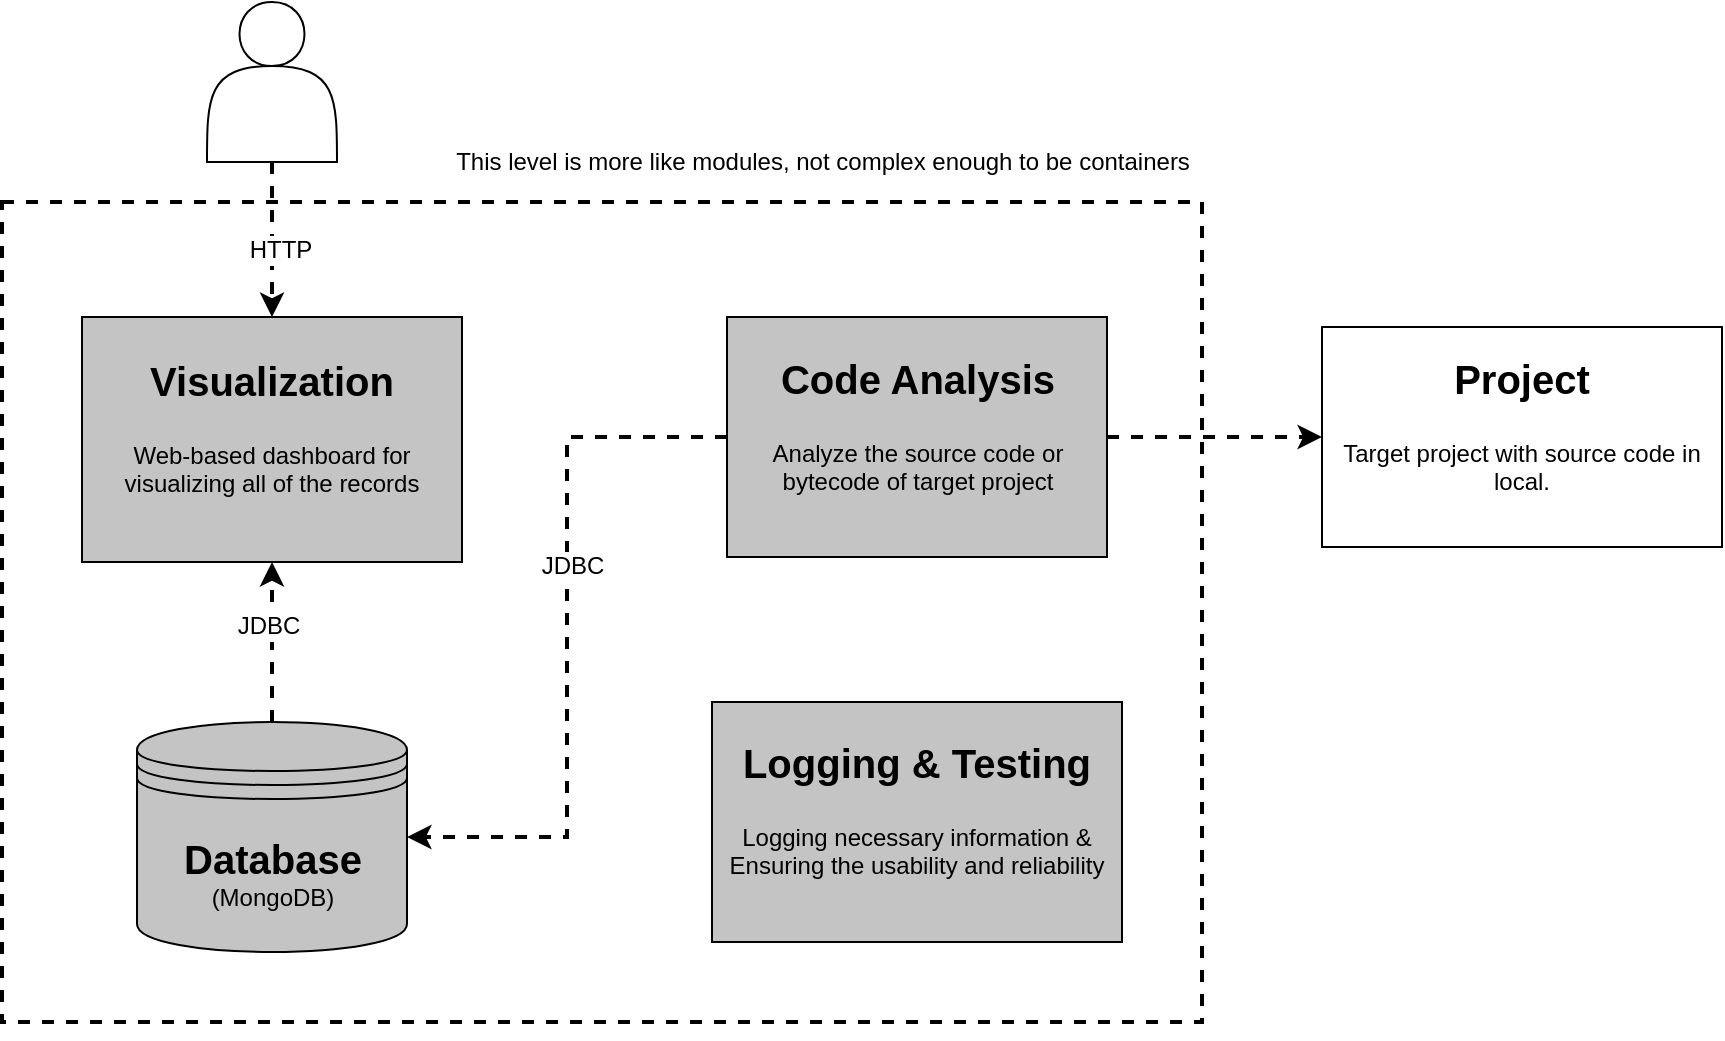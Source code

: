 <mxfile version="13.0.2" classModifier="github">
  <diagram id="dNWjIwWV6qVoutDSILdy" name="Page-1">
    <mxGraphModel dx="1577" dy="843" grid="1" gridSize="10" guides="1" tooltips="1" connect="1" arrows="1" fold="1" page="1" pageScale="1" pageWidth="827" pageHeight="1169" math="0" shadow="0">
      <root>
        <mxCell id="0" />
        <mxCell id="1" parent="0" />
        <mxCell id="BRAPg4JaBt1k5gkRH2IH-35" value="" style="rounded=0;whiteSpace=wrap;html=1;fillColor=none;strokeColor=#000000;strokeWidth=2;shadow=0;fontSize=12;fontColor=#000000;align=center;dashed=1;" vertex="1" parent="1">
          <mxGeometry x="140" y="130" width="600" height="410" as="geometry" />
        </mxCell>
        <mxCell id="BRAPg4JaBt1k5gkRH2IH-32" style="rounded=0;orthogonalLoop=1;jettySize=auto;html=1;exitX=0.5;exitY=1;exitDx=0;exitDy=0;entryX=0.5;entryY=0;entryDx=0;entryDy=0;fontSize=12;fontColor=#000000;dashed=1;strokeWidth=2;" edge="1" parent="1" source="BRAPg4JaBt1k5gkRH2IH-5" target="BRAPg4JaBt1k5gkRH2IH-17">
          <mxGeometry relative="1" as="geometry" />
        </mxCell>
        <mxCell id="BRAPg4JaBt1k5gkRH2IH-38" value="HTTP" style="edgeLabel;html=1;align=center;verticalAlign=middle;resizable=0;points=[];fontSize=12;fontColor=#000000;" vertex="1" connectable="0" parent="BRAPg4JaBt1k5gkRH2IH-32">
          <mxGeometry x="0.14" y="4" relative="1" as="geometry">
            <mxPoint as="offset" />
          </mxGeometry>
        </mxCell>
        <mxCell id="BRAPg4JaBt1k5gkRH2IH-5" value="" style="shape=actor;whiteSpace=wrap;html=1;strokeColor=#000000;" vertex="1" parent="1">
          <mxGeometry x="242.5" y="30" width="65" height="80" as="geometry" />
        </mxCell>
        <mxCell id="BRAPg4JaBt1k5gkRH2IH-27" style="edgeStyle=orthogonalEdgeStyle;rounded=0;orthogonalLoop=1;jettySize=auto;html=1;exitX=1;exitY=0.5;exitDx=0;exitDy=0;entryX=0;entryY=0.5;entryDx=0;entryDy=0;fontSize=12;fontColor=#000000;strokeWidth=2;dashed=1;" edge="1" parent="1" source="BRAPg4JaBt1k5gkRH2IH-13" target="BRAPg4JaBt1k5gkRH2IH-20">
          <mxGeometry relative="1" as="geometry" />
        </mxCell>
        <mxCell id="BRAPg4JaBt1k5gkRH2IH-45" style="edgeStyle=orthogonalEdgeStyle;rounded=0;orthogonalLoop=1;jettySize=auto;html=1;exitX=0;exitY=0.5;exitDx=0;exitDy=0;entryX=1;entryY=0.5;entryDx=0;entryDy=0;shadow=0;dashed=1;strokeWidth=2;fontSize=12;fontColor=#000000;" edge="1" parent="1" source="BRAPg4JaBt1k5gkRH2IH-13" target="BRAPg4JaBt1k5gkRH2IH-25">
          <mxGeometry relative="1" as="geometry" />
        </mxCell>
        <mxCell id="BRAPg4JaBt1k5gkRH2IH-47" value="JDBC" style="edgeLabel;html=1;align=center;verticalAlign=middle;resizable=0;points=[];fontSize=12;fontColor=#000000;" vertex="1" connectable="0" parent="BRAPg4JaBt1k5gkRH2IH-45">
          <mxGeometry x="-0.201" y="2" relative="1" as="geometry">
            <mxPoint as="offset" />
          </mxGeometry>
        </mxCell>
        <mxCell id="BRAPg4JaBt1k5gkRH2IH-13" value="&lt;h1&gt;&lt;font style=&quot;font-size: 20px&quot;&gt;Code Analysis&lt;/font&gt;&lt;/h1&gt;&lt;p&gt;Analyze the source code or bytecode of target project&lt;/p&gt;" style="text;html=1;strokeColor=#000000;fillColor=#C4C4C4;spacing=5;spacingTop=-20;whiteSpace=wrap;overflow=hidden;rounded=0;verticalAlign=middle;horizontal=1;align=center;labelPosition=center;verticalLabelPosition=middle;shadow=0;" vertex="1" parent="1">
          <mxGeometry x="502.5" y="187.5" width="190" height="120" as="geometry" />
        </mxCell>
        <mxCell id="BRAPg4JaBt1k5gkRH2IH-17" value="&lt;h1&gt;&lt;font style=&quot;font-size: 20px&quot;&gt;Visualization&lt;br&gt;&lt;/font&gt;&lt;/h1&gt;&lt;p&gt;Web-based dashboard for visualizing all of the records&lt;/p&gt;" style="text;html=1;strokeColor=#000000;fillColor=#C4C4C4;spacing=5;spacingTop=-20;whiteSpace=wrap;overflow=hidden;rounded=0;verticalAlign=middle;horizontal=1;align=center;labelPosition=center;verticalLabelPosition=middle;shadow=0;" vertex="1" parent="1">
          <mxGeometry x="180" y="187.5" width="190" height="122.5" as="geometry" />
        </mxCell>
        <mxCell id="BRAPg4JaBt1k5gkRH2IH-19" value="&lt;h1&gt;&lt;font style=&quot;font-size: 20px&quot;&gt;Logging &amp;amp; Testing&lt;/font&gt;&lt;/h1&gt;&lt;p&gt;Logging necessary information &amp;amp; Ensuring the usability and reliability&lt;/p&gt;" style="text;html=1;strokeColor=#000000;fillColor=#C4C4C4;spacing=5;spacingTop=-20;whiteSpace=wrap;overflow=hidden;rounded=0;verticalAlign=middle;horizontal=1;align=center;labelPosition=center;verticalLabelPosition=middle;shadow=0;" vertex="1" parent="1">
          <mxGeometry x="495" y="380" width="205" height="120" as="geometry" />
        </mxCell>
        <mxCell id="BRAPg4JaBt1k5gkRH2IH-20" value="&lt;h1&gt;&lt;font style=&quot;font-size: 20px&quot;&gt;Project&lt;/font&gt;&lt;/h1&gt;&lt;p&gt;Target project with source code in local.&lt;/p&gt;" style="text;html=1;strokeColor=#000000;fillColor=#ffffff;spacing=5;spacingTop=-20;whiteSpace=wrap;overflow=hidden;rounded=0;verticalAlign=middle;horizontal=1;align=center;labelPosition=center;verticalLabelPosition=middle;" vertex="1" parent="1">
          <mxGeometry x="800" y="192.5" width="200" height="110" as="geometry" />
        </mxCell>
        <mxCell id="BRAPg4JaBt1k5gkRH2IH-46" style="edgeStyle=orthogonalEdgeStyle;rounded=0;orthogonalLoop=1;jettySize=auto;html=1;exitX=0.5;exitY=0;exitDx=0;exitDy=0;entryX=0.5;entryY=1;entryDx=0;entryDy=0;shadow=0;dashed=1;strokeWidth=2;fontSize=12;fontColor=#000000;" edge="1" parent="1" source="BRAPg4JaBt1k5gkRH2IH-25" target="BRAPg4JaBt1k5gkRH2IH-17">
          <mxGeometry relative="1" as="geometry" />
        </mxCell>
        <mxCell id="BRAPg4JaBt1k5gkRH2IH-48" value="JDBC" style="edgeLabel;html=1;align=center;verticalAlign=middle;resizable=0;points=[];fontSize=12;fontColor=#000000;" vertex="1" connectable="0" parent="BRAPg4JaBt1k5gkRH2IH-46">
          <mxGeometry x="0.234" y="2" relative="1" as="geometry">
            <mxPoint y="1" as="offset" />
          </mxGeometry>
        </mxCell>
        <mxCell id="BRAPg4JaBt1k5gkRH2IH-25" value="&lt;font&gt;&lt;b style=&quot;font-size: 20px&quot;&gt;Database&lt;/b&gt;&lt;br&gt;&lt;font style=&quot;font-size: 12px&quot;&gt;(MongoDB)&lt;/font&gt;&lt;br&gt;&lt;/font&gt;" style="shape=datastore;whiteSpace=wrap;html=1;strokeColor=#000000;fillColor=#C4C4C4;fontSize=12;align=center;shadow=0;" vertex="1" parent="1">
          <mxGeometry x="207.5" y="390" width="135" height="115" as="geometry" />
        </mxCell>
        <mxCell id="BRAPg4JaBt1k5gkRH2IH-40" style="edgeStyle=none;rounded=0;orthogonalLoop=1;jettySize=auto;html=1;exitX=0.5;exitY=1;exitDx=0;exitDy=0;shadow=0;dashed=1;dashPattern=1 1;strokeWidth=1;fontSize=12;fontColor=#000000;" edge="1" parent="1" source="BRAPg4JaBt1k5gkRH2IH-35" target="BRAPg4JaBt1k5gkRH2IH-35">
          <mxGeometry relative="1" as="geometry" />
        </mxCell>
        <mxCell id="BRAPg4JaBt1k5gkRH2IH-41" style="edgeStyle=none;rounded=0;orthogonalLoop=1;jettySize=auto;html=1;exitX=0.5;exitY=1;exitDx=0;exitDy=0;shadow=0;dashed=1;dashPattern=1 1;strokeWidth=1;fontSize=12;fontColor=#000000;" edge="1" parent="1" source="BRAPg4JaBt1k5gkRH2IH-35" target="BRAPg4JaBt1k5gkRH2IH-35">
          <mxGeometry relative="1" as="geometry" />
        </mxCell>
        <mxCell id="BRAPg4JaBt1k5gkRH2IH-49" value="This level is more like modules, not complex enough to be containers" style="text;html=1;align=center;verticalAlign=middle;resizable=0;points=[];autosize=1;fontSize=12;fontColor=#000000;" vertex="1" parent="1">
          <mxGeometry x="360" y="100" width="380" height="20" as="geometry" />
        </mxCell>
      </root>
    </mxGraphModel>
  </diagram>
</mxfile>
